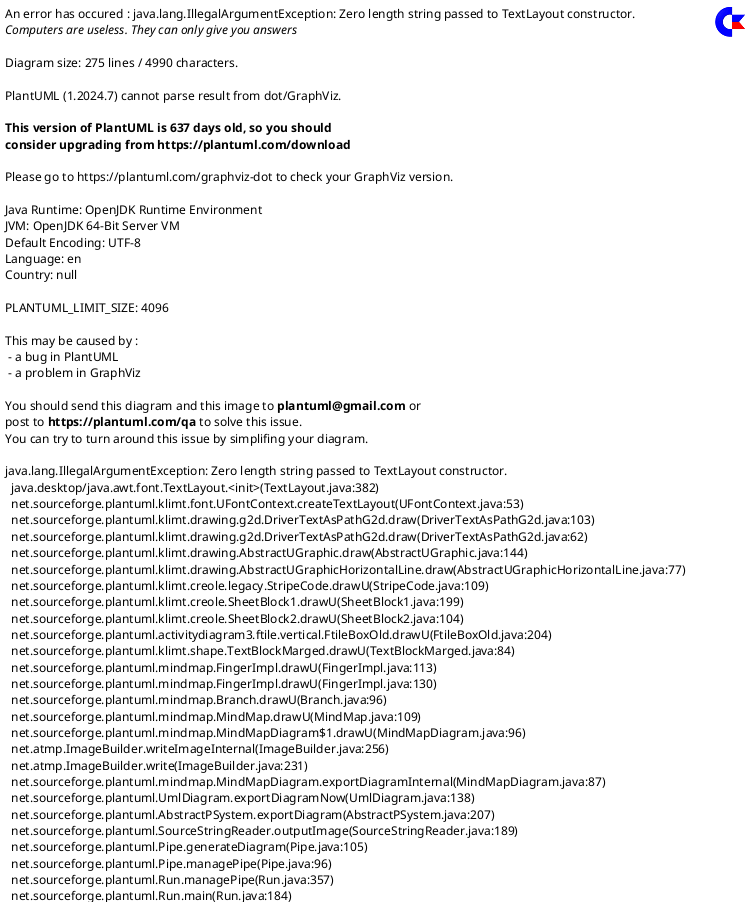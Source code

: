 @startmindmap
scale 850 width
* Substrate Tutorials
**:Get started [[#get-started jump]]
<code>

开始接触Substrate基础内容
</code>;
*** Build a local blockchain [[#build-a-local-blockchain jump]]
****:前置条件
<code>

1. 有良好的互联网连接并可以访问本地计算机上的 shell 终端。
2. 您相当(generally)熟悉软件开发并使用命令行界面。
3. 相当熟悉区块链和智能合约平台。
4. 你已经安装了 Rust 并按照安装中的描述设置了你的开发环境。
</code>;
****:目标内容
<code>

1. 下载链端模版和前端模版
- substrate-node-template
- substrate-front-end-template
2. 启动节点、启动前端查看
3. 在前端进行转账操作
</code>;
*** Simulate a network [[#simulate-a-network jump]]
****:前置条件
<code>

完成上一节课
1. 安装Rust和Rust工具链，为Substrate 开发配置了环境。
2. 已完成构建本地区块链并在本地安装Substrate节点模板。
3. 熟悉软件开发和使用命令行界面。
4. 熟悉区块链和智能合约平台。
</code>;
****:目标内容
<code>

1. 使用预定义的帐户启动区块链节点。
2. 了解用于启动节点的关键命令行选项。
3. 确定节点是否正在运行并产生块。
4. 将第二个节点连接到正在运行的网络。
5. 验证对等计算机(peer computers)产生并最终确定块。
</code>;
*** Add trusted nodes [[#add-trusted-nodes jump]]
****:前置条件
<code>

完成上一节课
</code>;
****:目标内容
<code>

1. 生成用作网络授权的密钥对。
2. 创建自定义链规范文件。
3. 启动一个私有的两节点区块链网络。
</code>;
*** Authorize specific nodes [[#authorize-specific-nodes jump]]
****:前置条件
<code>

1. 完成上一节课
2. 熟悉libp2p
</code>;
***** [[https://wiki.polkadot.network/docs/faq#networking libp2p]]
****:目标内容
<code>

1. 检查并编译节点模板。
2. 将节点授权托盘(pallet)添加到节点模板运行时。
3. 启动多个节点并授权新节点加入。
</code>;
*** monitor node metrics [[#monitor-node-metrics jump]]
****:前置条件
<code>

完成Build a local blockchain
完成Simulate a network
</code>;
****:目标内容
<code>

1. 安装 Prometheus 和 Grafana。
2. 配置 Prometheus 以捕获 Substrate 节点的时间序列。
3. 配置 Grafana 以可视化使用 Prometheus 端点收集的节点指标。
</code>;
*** Upgrade a running network [[#upgrade-a-running-network jump]]
****:前置条件
<code>

1. Build a local blockchain
2. 从 Add a pallet to the runtime 了解如何添加pallet
</code>;
****:目标内容
<code>

1. 使用 Sudo 托盘(sudo pallet)模拟链升级的治理(governance)。
2. 升级运行节点的运行时以包含新的托盘。
3. 为运行时安排升级。
</code>;
**:Work with pallets [[#work-with-pallets jump]]
<code>

通过示例介绍pallets的结构和相关使用
</code>;
*** Add a pallet to the runtime [[#add-a-pallet-to-the-runtime jump]]
****:前置条件
<code>

1. Build a local blockchain
</code>;
****:目标内容
<code>

1. 了解如何更新运行时依赖项以包含新托盘。
2. 了解如何配置特定于托盘(pallet-specific)的 Rust 特征(trait)。
3. 通过使用前端模板与新托盘交互来查看运行时的更改。
</code>;
*** Configure the contracts pallet [[#configure-the-contracts-pallet jump]]
****:前置条件
<code>

1. Build a local blockchain
</code>;
****:目标内容
<code>


</code>;
*** Use macros in a custom pallet [[#use-macros-in-a-custom-pallet jump]]
****:前置条件
<code>


1. Build a local blockchain
2. Simulate a network
3. 需要1～2h编译运行
</code>;
****:目标内容
<code>

1. 了解定制托盘的基本结构。
2. 查看 Rust 宏如何简化需要编写的代码的示例。
3. 启动一个包含自定义托盘的区块链节点。
4. 添加暴露存在证明托盘的前端代码。
</code>;
**:Develop smart contracts [[#develop-smart-contracts jump]]
<code>


</code>;
*** Prepare your first contract [[#prepare-your-first-contract jump]]
****:前置条件
<code>

</code>;
****:目标内容
<code>

1. 了解如何创建智能合约项目。
2. 使用ink!智能合约语言构建和测试智能合约。
3. 在本地 Substrate 节点上部署智能合约。
4. 通过浏览器与智能合约交互。
</code>;
*** Develop a smart contract [[#develop-a-smart-contract jump]]
****:前置条件
<code>

1. Prepare your first contract
</code>;
****:目标内容
<code>

1. 了解如何使用智能合约模板。
2. 使用智能合约存储简单值。
3. 使用智能合约增加和检索存储的值。
4. 向智能合约添加公共和私有功能。
</code>;
*** Use maps for storing values [[#use-maps-for-storing-values jump]]
****:前置条件
<code>

</code>;
****:目标内容
<code>


</code>;
*** Buid a token contract [[#build-a-token-contract jump]]
****:前置条件
<code>


1. Prepare your first contract
2. Develop a smart contract
</code>;
****:目标内容
<code>

1. 了解 ERC-20 标准中定义的基本属性和接口。
2. 创建符合 ERC-20 标准的代币。
3. 在合约之间转移代币。
4. 处理涉及批准或第三方的转移活动的路由。
5. 创建与令牌活动相关的事件。
</code>;
*** Troubleshoot smart contracts [[#troubleshoot-smart-contracts jump]]
** Connect with other chains [[#connect-with-other-chains jump]]
*** Start a local relay chain [[#start-a-local-relay-chain jump]]
****:前置条件
<code>

1. Build a local blockchain
2. Add trusted nodes
3. 了解波卡的架构
4. 了解平行链
</code>;
***** [[https://wiki.polkadot.network/docs/learn-architecture Atchitecture of Polkadot]]
***** [[https://wiki.polkadot.network/docs/learn-parachains Parachains]]
****:目标内容
<code>

1. 确认软件需求。
2. 设置平行链(para chain)构建环境。
3. 准备中继链(relay chain)规格。
4. 在本地启动中继链。
</code>;
*** Connect a local parachain [[#connect-a-local-parachain jump]]
****:前置条件
<code>

1. Start a local relay chain
2. 注意与1的波卡版本一致，比如： polkadot-v0.9.24
</code>;
**** [[https://github.com/substrate-developer-hub/substrate-parachain-template/tree/polkadot-v0.9.24 polkadot-v0.9.24/substrate-parachain-template]]
****:目标内容
<code>

1. 在中继链上为你的平行链注册一个 ParaID。
2. 在中继链上开始生产平行链。
</code>;
*** Connect to Rococo testnet [[#connect-to-rococo-testnet jump]]
****:前置条件
<code>

1. 回顾Add trusted nodes:
- 如何生成并修改链规范文件
- 如何生成和存储keys
2. Connect a local parachain
</code>;
****:目标内容
<code>
</code>;
*** Access EVM accounts [[#access-evm-accounts jump]]
****:前置条件
<code>

一、完成课程
1. Build a local blockchain
2. Add a pallet to the runtime
3. Use macros in a custom pallet
二、熟悉操作
1. 启动一个 Substrate 区块链节点。
2. 在运行时添加、移除和配置托盘。
3. 通过使用 Polkadot-JS 或其他前端连接到节点来提交交易。
三、掌握概念
1. 以太坊核心概念和术语
2. 以太坊虚拟机 (EVM) 基础知识
3. 去中心化应用程序和智能合约
4. 托盘设计原则
</code>;
****:目标内容
<code>
</code>;
@endmindmap